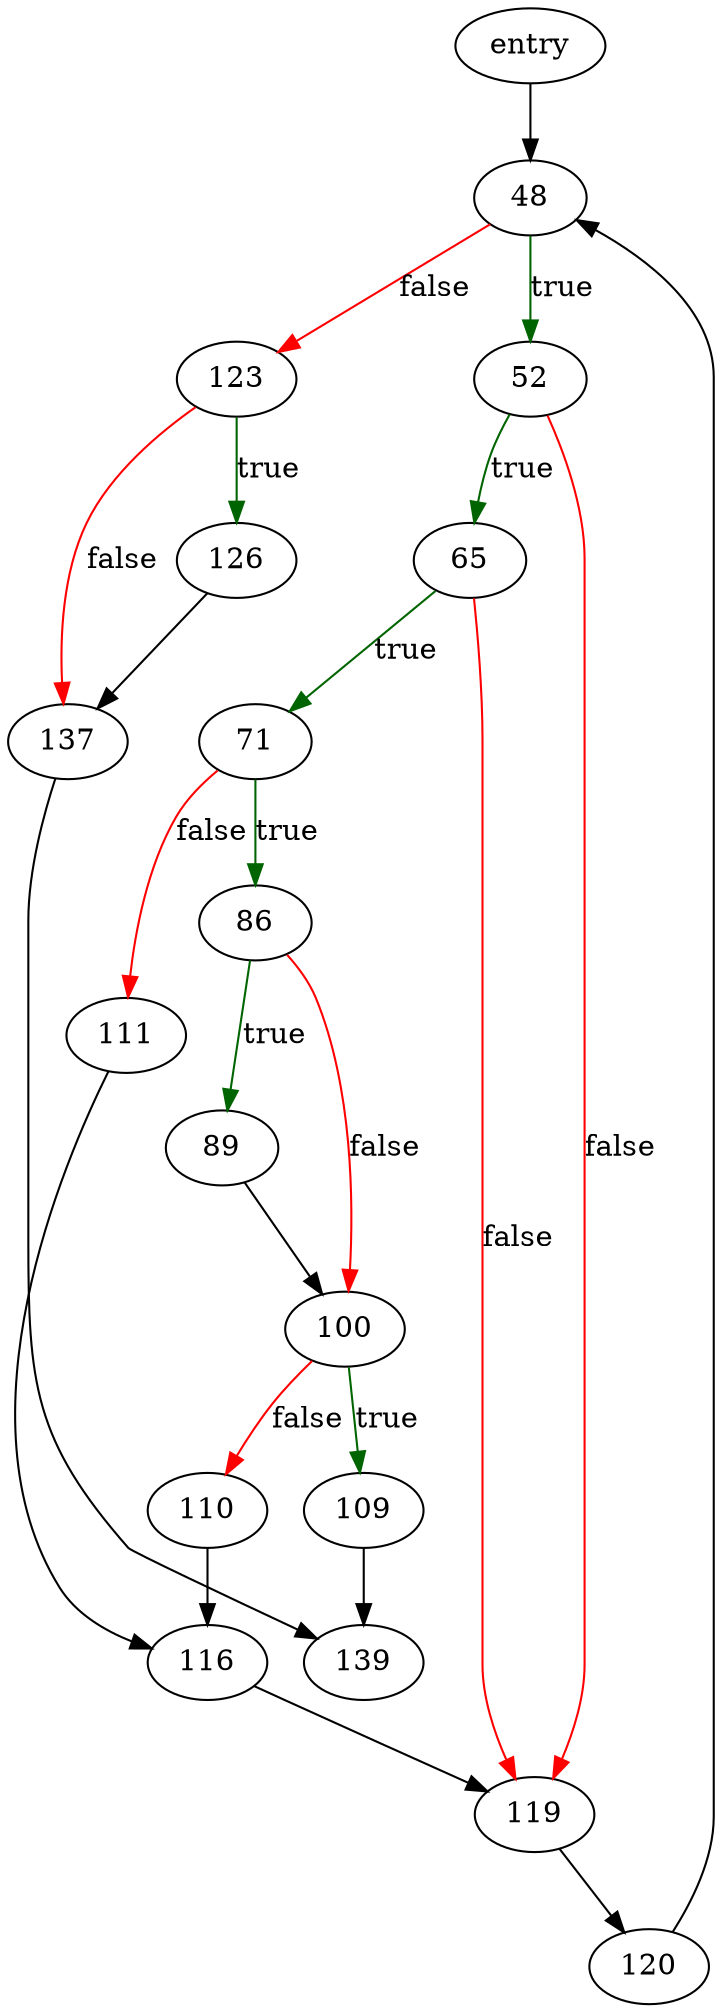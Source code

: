digraph "pageFreeArray" {
	// Node definitions.
	4 [label=entry];
	48;
	52;
	65;
	71;
	86;
	89;
	100;
	109;
	110;
	111;
	116;
	119;
	120;
	123;
	126;
	137;
	139;

	// Edge definitions.
	4 -> 48;
	48 -> 52 [
		color=darkgreen
		label=true
	];
	48 -> 123 [
		color=red
		label=false
	];
	52 -> 65 [
		color=darkgreen
		label=true
	];
	52 -> 119 [
		color=red
		label=false
	];
	65 -> 71 [
		color=darkgreen
		label=true
	];
	65 -> 119 [
		color=red
		label=false
	];
	71 -> 86 [
		color=darkgreen
		label=true
	];
	71 -> 111 [
		color=red
		label=false
	];
	86 -> 89 [
		color=darkgreen
		label=true
	];
	86 -> 100 [
		color=red
		label=false
	];
	89 -> 100;
	100 -> 109 [
		color=darkgreen
		label=true
	];
	100 -> 110 [
		color=red
		label=false
	];
	109 -> 139;
	110 -> 116;
	111 -> 116;
	116 -> 119;
	119 -> 120;
	120 -> 48;
	123 -> 126 [
		color=darkgreen
		label=true
	];
	123 -> 137 [
		color=red
		label=false
	];
	126 -> 137;
	137 -> 139;
}
